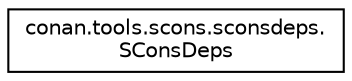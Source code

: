 digraph "Graphical Class Hierarchy"
{
 // LATEX_PDF_SIZE
  edge [fontname="Helvetica",fontsize="10",labelfontname="Helvetica",labelfontsize="10"];
  node [fontname="Helvetica",fontsize="10",shape=record];
  rankdir="LR";
  Node0 [label="conan.tools.scons.sconsdeps.\lSConsDeps",height=0.2,width=0.4,color="black", fillcolor="white", style="filled",URL="$classconan_1_1tools_1_1scons_1_1sconsdeps_1_1SConsDeps.html",tooltip=" "];
}

